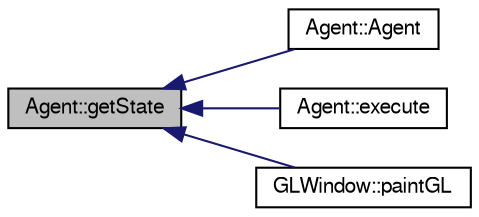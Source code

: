digraph "Agent::getState"
{
  edge [fontname="FreeSans",fontsize="10",labelfontname="FreeSans",labelfontsize="10"];
  node [fontname="FreeSans",fontsize="10",shape=record];
  rankdir="LR";
  Node1 [label="Agent::getState",height=0.2,width=0.4,color="black", fillcolor="grey75", style="filled" fontcolor="black"];
  Node1 -> Node2 [dir="back",color="midnightblue",fontsize="10",style="solid",fontname="FreeSans"];
  Node2 [label="Agent::Agent",height=0.2,width=0.4,color="black", fillcolor="white", style="filled",URL="$class_agent.html#a645d19861c6c5ddfc0705e551b5582a0"];
  Node1 -> Node3 [dir="back",color="midnightblue",fontsize="10",style="solid",fontname="FreeSans"];
  Node3 [label="Agent::execute",height=0.2,width=0.4,color="black", fillcolor="white", style="filled",URL="$class_agent.html#a676656c11355ae87ac316ee2ff6d0fb4",tooltip="Executes and therefore updates the state of the agent. This is where the routine of the brain is call..."];
  Node1 -> Node4 [dir="back",color="midnightblue",fontsize="10",style="solid",fontname="FreeSans"];
  Node4 [label="GLWindow::paintGL",height=0.2,width=0.4,color="black", fillcolor="white", style="filled",URL="$class_g_l_window.html#a9bd2503dd5f812c10a9481f22ecd3403",tooltip="Render the current content of the OpenGL window. "];
}
